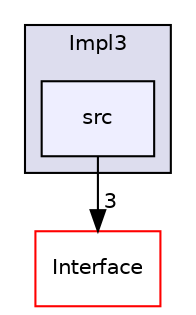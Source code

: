 digraph "/home/travis/build/AliceO2Group/AliceO2/Detectors/MUON/MCH/Mapping/Impl3/src" {
  bgcolor=transparent;
  compound=true
  node [ fontsize="10", fontname="Helvetica"];
  edge [ labelfontsize="10", labelfontname="Helvetica"];
  subgraph clusterdir_db8c12bea43302ec3996e4184e103c85 {
    graph [ bgcolor="#ddddee", pencolor="black", label="Impl3" fontname="Helvetica", fontsize="10", URL="dir_db8c12bea43302ec3996e4184e103c85.html"]
  dir_e7d9925222cbe0f239f46013ae274d88 [shape=box, label="src", style="filled", fillcolor="#eeeeff", pencolor="black", URL="dir_e7d9925222cbe0f239f46013ae274d88.html"];
  }
  dir_bb33a65c2c121b6655a8db1556a9cb2b [shape=box label="Interface" color="red" URL="dir_bb33a65c2c121b6655a8db1556a9cb2b.html"];
  dir_e7d9925222cbe0f239f46013ae274d88->dir_bb33a65c2c121b6655a8db1556a9cb2b [headlabel="3", labeldistance=1.5 headhref="dir_000569_000553.html"];
}
